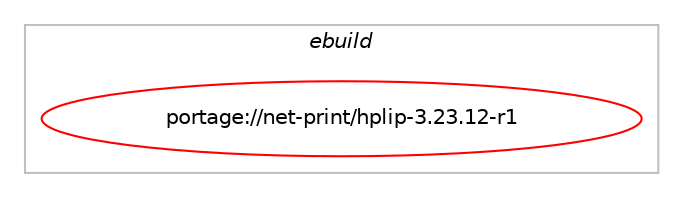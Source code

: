 digraph prolog {

# *************
# Graph options
# *************

newrank=true;
concentrate=true;
compound=true;
graph [rankdir=LR,fontname=Helvetica,fontsize=10,ranksep=1.5];#, ranksep=2.5, nodesep=0.2];
edge  [arrowhead=vee];
node  [fontname=Helvetica,fontsize=10];

# **********
# The ebuild
# **********

subgraph cluster_leftcol {
color=gray;
label=<<i>ebuild</i>>;
id [label="portage://net-print/hplip-3.23.12-r1", color=red, width=4, href="../net-print/hplip-3.23.12-r1.svg"];
}

# ****************
# The dependencies
# ****************

subgraph cluster_midcol {
color=gray;
label=<<i>dependencies</i>>;
subgraph cluster_compile {
fillcolor="#eeeeee";
style=filled;
label=<<i>compile</i>>;
# *** BEGIN UNKNOWN DEPENDENCY TYPE (TODO) ***
# id -> equal(use_conditional_group(negative,libusb0,portage://net-print/hplip-3.23.12-r1,[package_dependency(portage://net-print/hplip-3.23.12-r1,install,no,virtual,libusb,none,[,,],[slot(1)],[])]))
# *** END UNKNOWN DEPENDENCY TYPE (TODO) ***

# *** BEGIN UNKNOWN DEPENDENCY TYPE (TODO) ***
# id -> equal(use_conditional_group(negative,minimal,portage://net-print/hplip-3.23.12-r1,[package_dependency(portage://net-print/hplip-3.23.12-r1,install,no,sys-apps,dbus,none,[,,],[],[]),use_conditional_group(positive,scanner,portage://net-print/hplip-3.23.12-r1,[package_dependency(portage://net-print/hplip-3.23.12-r1,install,no,media-gfx,sane-backends,none,[,,],[],[])]),use_conditional_group(positive,snmp,portage://net-print/hplip-3.23.12-r1,[package_dependency(portage://net-print/hplip-3.23.12-r1,install,no,dev-libs,openssl,none,[,,],[slot(0),equal],[]),package_dependency(portage://net-print/hplip-3.23.12-r1,install,no,net-analyzer,net-snmp,none,[,,],any_same_slot,[use(optenable(python_single_target_python3_10),negative),use(optenable(python_single_target_python3_11),negative)]),package_dependency(portage://net-print/hplip-3.23.12-r1,install,no,net-dns,avahi,none,[,,],[],[use(enable(dbus),none),use(enable(python),none),use(optenable(python_single_target_python3_10),negative),use(optenable(python_single_target_python3_11),negative)])])]))
# *** END UNKNOWN DEPENDENCY TYPE (TODO) ***

# *** BEGIN UNKNOWN DEPENDENCY TYPE (TODO) ***
# id -> equal(use_conditional_group(positive,hpijs,portage://net-print/hplip-3.23.12-r1,[package_dependency(portage://net-print/hplip-3.23.12-r1,install,no,net-print,cups-filters,none,[,,],[],[use(enable(foomatic),none)])]))
# *** END UNKNOWN DEPENDENCY TYPE (TODO) ***

# *** BEGIN UNKNOWN DEPENDENCY TYPE (TODO) ***
# id -> equal(use_conditional_group(positive,libusb0,portage://net-print/hplip-3.23.12-r1,[package_dependency(portage://net-print/hplip-3.23.12-r1,install,no,virtual,libusb,none,[,,],[slot(0)],[])]))
# *** END UNKNOWN DEPENDENCY TYPE (TODO) ***

# *** BEGIN UNKNOWN DEPENDENCY TYPE (TODO) ***
# id -> equal(use_conditional_group(positive,python_single_target_python3_10,portage://net-print/hplip-3.23.12-r1,[package_dependency(portage://net-print/hplip-3.23.12-r1,install,no,dev-lang,python,none,[,,],[slot(3.10)],[use(enable(threads),positive),use(enable(xml),positive)])]))
# *** END UNKNOWN DEPENDENCY TYPE (TODO) ***

# *** BEGIN UNKNOWN DEPENDENCY TYPE (TODO) ***
# id -> equal(use_conditional_group(positive,python_single_target_python3_11,portage://net-print/hplip-3.23.12-r1,[package_dependency(portage://net-print/hplip-3.23.12-r1,install,no,dev-lang,python,none,[,,],[slot(3.11)],[use(enable(threads),positive),use(enable(xml),positive)])]))
# *** END UNKNOWN DEPENDENCY TYPE (TODO) ***

# *** BEGIN UNKNOWN DEPENDENCY TYPE (TODO) ***
# id -> equal(package_dependency(portage://net-print/hplip-3.23.12-r1,install,no,media-libs,libjpeg-turbo,none,[,,],[slot(0)],[]))
# *** END UNKNOWN DEPENDENCY TYPE (TODO) ***

# *** BEGIN UNKNOWN DEPENDENCY TYPE (TODO) ***
# id -> equal(package_dependency(portage://net-print/hplip-3.23.12-r1,install,no,net-print,cups,none,[,,],[],[]))
# *** END UNKNOWN DEPENDENCY TYPE (TODO) ***

}
subgraph cluster_compileandrun {
fillcolor="#eeeeee";
style=filled;
label=<<i>compile and run</i>>;
}
subgraph cluster_run {
fillcolor="#eeeeee";
style=filled;
label=<<i>run</i>>;
# *** BEGIN UNKNOWN DEPENDENCY TYPE (TODO) ***
# id -> equal(use_conditional_group(negative,libusb0,portage://net-print/hplip-3.23.12-r1,[package_dependency(portage://net-print/hplip-3.23.12-r1,run,no,virtual,libusb,none,[,,],[slot(1)],[])]))
# *** END UNKNOWN DEPENDENCY TYPE (TODO) ***

# *** BEGIN UNKNOWN DEPENDENCY TYPE (TODO) ***
# id -> equal(use_conditional_group(negative,minimal,portage://net-print/hplip-3.23.12-r1,[use_conditional_group(positive,python_single_target_python3_10,portage://net-print/hplip-3.23.12-r1,[package_dependency(portage://net-print/hplip-3.23.12-r1,run,no,dev-python,pygobject,none,[,,],[slot(3)],[use(enable(python_targets_python3_10),negative)])]),use_conditional_group(positive,python_single_target_python3_11,portage://net-print/hplip-3.23.12-r1,[package_dependency(portage://net-print/hplip-3.23.12-r1,run,no,dev-python,pygobject,none,[,,],[slot(3)],[use(enable(python_targets_python3_11),negative)])]),use_conditional_group(positive,kernel_linux,portage://net-print/hplip-3.23.12-r1,[package_dependency(portage://net-print/hplip-3.23.12-r1,run,no,virtual,udev,none,[,,],[],[])]),use_conditional_group(positive,python_single_target_python3_10,portage://net-print/hplip-3.23.12-r1,[package_dependency(portage://net-print/hplip-3.23.12-r1,run,no,dev-python,dbus-python,greaterequal,[1.2.0,,-r1,1.2.0-r1],[],[use(enable(python_targets_python3_10),negative)]),package_dependency(portage://net-print/hplip-3.23.12-r1,run,no,dev-python,distro,none,[,,],[],[use(enable(python_targets_python3_10),negative)]),use_conditional_group(positive,fax,portage://net-print/hplip-3.23.12-r1,[package_dependency(portage://net-print/hplip-3.23.12-r1,run,no,dev-python,reportlab,none,[,,],[],[use(enable(python_targets_python3_10),negative)])]),use_conditional_group(positive,qt5,portage://net-print/hplip-3.23.12-r1,[package_dependency(portage://net-print/hplip-3.23.12-r1,run,no,dev-python,PyQt5,greaterequal,[5.5.1,,,5.5.1],[],[use(enable(dbus),none),use(enable(gui),none),use(enable(widgets),none),use(enable(python_targets_python3_10),negative)]),use_conditional_group(positive,libnotify,portage://net-print/hplip-3.23.12-r1,[package_dependency(portage://net-print/hplip-3.23.12-r1,run,no,dev-python,notify2,none,[,,],[],[use(enable(python_targets_python3_10),negative)])])]),use_conditional_group(positive,scanner,portage://net-print/hplip-3.23.12-r1,[package_dependency(portage://net-print/hplip-3.23.12-r1,run,no,dev-python,reportlab,greaterequal,[3.2,,,3.2],[],[use(enable(python_targets_python3_10),negative)]),package_dependency(portage://net-print/hplip-3.23.12-r1,run,no,dev-python,pillow,greaterequal,[3.1.1,,,3.1.1],[],[use(enable(python_targets_python3_10),negative)]),use_conditional_group(positive,X,portage://net-print/hplip-3.23.12-r1,[any_of_group([use_conditional_group(positive,kde,portage://net-print/hplip-3.23.12-r1,[package_dependency(portage://net-print/hplip-3.23.12-r1,run,no,kde-misc,skanlite,none,[,,],[],[])]),package_dependency(portage://net-print/hplip-3.23.12-r1,run,no,media-gfx,xsane,none,[,,],[],[]),package_dependency(portage://net-print/hplip-3.23.12-r1,run,no,media-gfx,sane-frontends,none,[,,],[],[])])])])]),use_conditional_group(positive,python_single_target_python3_11,portage://net-print/hplip-3.23.12-r1,[package_dependency(portage://net-print/hplip-3.23.12-r1,run,no,dev-python,dbus-python,greaterequal,[1.2.0,,-r1,1.2.0-r1],[],[use(enable(python_targets_python3_11),negative)]),package_dependency(portage://net-print/hplip-3.23.12-r1,run,no,dev-python,distro,none,[,,],[],[use(enable(python_targets_python3_11),negative)]),use_conditional_group(positive,fax,portage://net-print/hplip-3.23.12-r1,[package_dependency(portage://net-print/hplip-3.23.12-r1,run,no,dev-python,reportlab,none,[,,],[],[use(enable(python_targets_python3_11),negative)])]),use_conditional_group(positive,qt5,portage://net-print/hplip-3.23.12-r1,[package_dependency(portage://net-print/hplip-3.23.12-r1,run,no,dev-python,PyQt5,greaterequal,[5.5.1,,,5.5.1],[],[use(enable(dbus),none),use(enable(gui),none),use(enable(widgets),none),use(enable(python_targets_python3_11),negative)]),use_conditional_group(positive,libnotify,portage://net-print/hplip-3.23.12-r1,[package_dependency(portage://net-print/hplip-3.23.12-r1,run,no,dev-python,notify2,none,[,,],[],[use(enable(python_targets_python3_11),negative)])])]),use_conditional_group(positive,scanner,portage://net-print/hplip-3.23.12-r1,[package_dependency(portage://net-print/hplip-3.23.12-r1,run,no,dev-python,reportlab,greaterequal,[3.2,,,3.2],[],[use(enable(python_targets_python3_11),negative)]),package_dependency(portage://net-print/hplip-3.23.12-r1,run,no,dev-python,pillow,greaterequal,[3.1.1,,,3.1.1],[],[use(enable(python_targets_python3_11),negative)]),use_conditional_group(positive,X,portage://net-print/hplip-3.23.12-r1,[any_of_group([use_conditional_group(positive,kde,portage://net-print/hplip-3.23.12-r1,[package_dependency(portage://net-print/hplip-3.23.12-r1,run,no,kde-misc,skanlite,none,[,,],[],[])]),package_dependency(portage://net-print/hplip-3.23.12-r1,run,no,media-gfx,xsane,none,[,,],[],[]),package_dependency(portage://net-print/hplip-3.23.12-r1,run,no,media-gfx,sane-frontends,none,[,,],[],[])])])])])]))
# *** END UNKNOWN DEPENDENCY TYPE (TODO) ***

# *** BEGIN UNKNOWN DEPENDENCY TYPE (TODO) ***
# id -> equal(use_conditional_group(negative,minimal,portage://net-print/hplip-3.23.12-r1,[package_dependency(portage://net-print/hplip-3.23.12-r1,run,no,sys-apps,dbus,none,[,,],[],[]),use_conditional_group(positive,scanner,portage://net-print/hplip-3.23.12-r1,[package_dependency(portage://net-print/hplip-3.23.12-r1,run,no,media-gfx,sane-backends,none,[,,],[],[])]),use_conditional_group(positive,snmp,portage://net-print/hplip-3.23.12-r1,[package_dependency(portage://net-print/hplip-3.23.12-r1,run,no,dev-libs,openssl,none,[,,],[slot(0),equal],[]),package_dependency(portage://net-print/hplip-3.23.12-r1,run,no,net-analyzer,net-snmp,none,[,,],any_same_slot,[use(optenable(python_single_target_python3_10),negative),use(optenable(python_single_target_python3_11),negative)]),package_dependency(portage://net-print/hplip-3.23.12-r1,run,no,net-dns,avahi,none,[,,],[],[use(enable(dbus),none),use(enable(python),none),use(optenable(python_single_target_python3_10),negative),use(optenable(python_single_target_python3_11),negative)])])]))
# *** END UNKNOWN DEPENDENCY TYPE (TODO) ***

# *** BEGIN UNKNOWN DEPENDENCY TYPE (TODO) ***
# id -> equal(use_conditional_group(positive,hpijs,portage://net-print/hplip-3.23.12-r1,[package_dependency(portage://net-print/hplip-3.23.12-r1,run,no,net-print,cups-filters,none,[,,],[],[use(enable(foomatic),none)])]))
# *** END UNKNOWN DEPENDENCY TYPE (TODO) ***

# *** BEGIN UNKNOWN DEPENDENCY TYPE (TODO) ***
# id -> equal(use_conditional_group(positive,libusb0,portage://net-print/hplip-3.23.12-r1,[package_dependency(portage://net-print/hplip-3.23.12-r1,run,no,virtual,libusb,none,[,,],[slot(0)],[])]))
# *** END UNKNOWN DEPENDENCY TYPE (TODO) ***

# *** BEGIN UNKNOWN DEPENDENCY TYPE (TODO) ***
# id -> equal(use_conditional_group(positive,policykit,portage://net-print/hplip-3.23.12-r1,[package_dependency(portage://net-print/hplip-3.23.12-r1,run,no,sys-auth,polkit,none,[,,],[],[])]))
# *** END UNKNOWN DEPENDENCY TYPE (TODO) ***

# *** BEGIN UNKNOWN DEPENDENCY TYPE (TODO) ***
# id -> equal(use_conditional_group(positive,python_single_target_python3_10,portage://net-print/hplip-3.23.12-r1,[package_dependency(portage://net-print/hplip-3.23.12-r1,run,no,dev-lang,python,none,[,,],[slot(3.10)],[use(enable(threads),positive),use(enable(xml),positive)])]))
# *** END UNKNOWN DEPENDENCY TYPE (TODO) ***

# *** BEGIN UNKNOWN DEPENDENCY TYPE (TODO) ***
# id -> equal(use_conditional_group(positive,python_single_target_python3_11,portage://net-print/hplip-3.23.12-r1,[package_dependency(portage://net-print/hplip-3.23.12-r1,run,no,dev-lang,python,none,[,,],[slot(3.11)],[use(enable(threads),positive),use(enable(xml),positive)])]))
# *** END UNKNOWN DEPENDENCY TYPE (TODO) ***

# *** BEGIN UNKNOWN DEPENDENCY TYPE (TODO) ***
# id -> equal(package_dependency(portage://net-print/hplip-3.23.12-r1,run,no,app-text,ghostscript-gpl,none,[,,],[],[]))
# *** END UNKNOWN DEPENDENCY TYPE (TODO) ***

# *** BEGIN UNKNOWN DEPENDENCY TYPE (TODO) ***
# id -> equal(package_dependency(portage://net-print/hplip-3.23.12-r1,run,no,media-libs,libjpeg-turbo,none,[,,],[slot(0)],[]))
# *** END UNKNOWN DEPENDENCY TYPE (TODO) ***

# *** BEGIN UNKNOWN DEPENDENCY TYPE (TODO) ***
# id -> equal(package_dependency(portage://net-print/hplip-3.23.12-r1,run,no,net-print,cups,none,[,,],[],[]))
# *** END UNKNOWN DEPENDENCY TYPE (TODO) ***

}
}

# **************
# The candidates
# **************

subgraph cluster_choices {
rank=same;
color=gray;
label=<<i>candidates</i>>;

}

}
